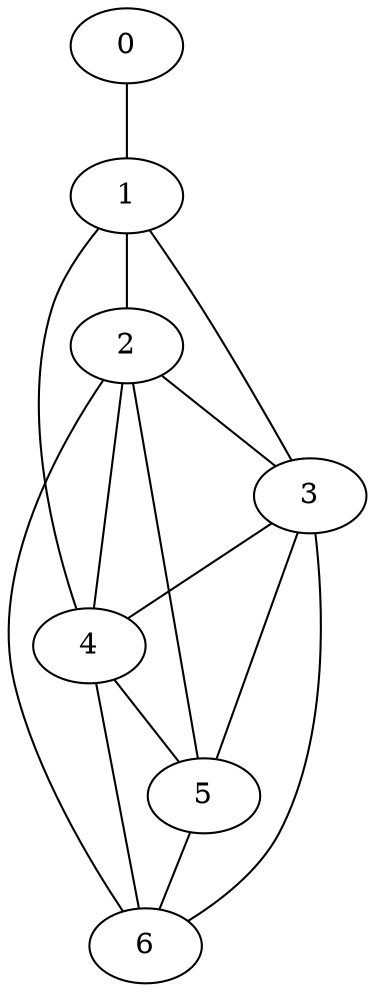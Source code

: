 strict graph {
	graph [bb="0,0,171.91,468"];
	node [label="\N"];
	0	[height=0.5,
		label=0,
		pos="56.908,450",
		width=0.75];
	1	[height=0.5,
		label=1,
		pos="56.908,378",
		width=0.75];
	0 -- 1	[pos="56.908,431.7 56.908,420.85 56.908,406.92 56.908,396.1"];
	2	[height=0.5,
		label=2,
		pos="56.908,306",
		width=0.75];
	1 -- 2	[pos="56.908,359.7 56.908,348.85 56.908,334.92 56.908,324.1"];
	3	[height=0.5,
		label=3,
		pos="144.91,234",
		width=0.75];
	1 -- 3	[pos="67.903,361.42 75.182,350.95 84.838,336.8 92.908,324 108.66,299.03 125.71,269.27 135.84,251.28"];
	4	[height=0.5,
		label=4,
		pos="38.908,162",
		width=0.75];
	1 -- 4	[pos="43.158,362.07 34.947,352.1 25.289,338.25 20.908,324 5.2838,273.19 22.541,209.65 32.644,179.87"];
	2 -- 3	[pos="73.875,291.5 89.458,279.11 112.43,260.84 127.99,248.46"];
	2 -- 4	[pos="54.701,287.59 51.227,260.19 44.527,207.32 41.077,180.11"];
	5	[height=0.5,
		label=5,
		pos="93.908,90",
		width=0.75];
	2 -- 5	[pos="59.873,287.85 66.801,247.78 83.987,148.38 90.929,108.23"];
	6	[height=0.5,
		label=6,
		pos="65.908,18",
		width=0.75];
	2 -- 6	[pos="45.407,289.28 25.973,260.79 -10.049,198.5 2.9081,144 12.97,101.68 39.762,57.428 54.969,34.637"];
	3 -- 4	[pos="126.44,220.81 107.11,208.04 76.907,188.09 57.516,175.29"];
	3 -- 5	[pos="138.86,216.15 129.04,188.82 109.76,135.14 99.951,107.82"];
	3 -- 6	[pos="147.4,215.82 151.02,185 154.82,119.16 129.91,72 120.2,53.632 101.17,39.158 86.367,30.01"];
	4 -- 5	[pos="51.114,145.46 60.229,133.86 72.63,118.08 81.736,106.49"];
	4 -- 6	[pos="42.165,143.87 47.354,116.58 57.443,63.52 62.64,36.189"];
	5 -- 6	[pos="87.272,72.411 82.809,61.252 76.949,46.604 72.496,35.47"];
}
